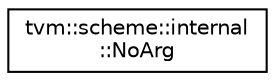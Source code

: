 digraph "Graphical Class Hierarchy"
{
  edge [fontname="Helvetica",fontsize="10",labelfontname="Helvetica",labelfontsize="10"];
  node [fontname="Helvetica",fontsize="10",shape=record];
  rankdir="LR";
  Node0 [label="tvm::scheme::internal\l::NoArg",height=0.2,width=0.4,color="black", fillcolor="white", style="filled",URL="$classtvm_1_1scheme_1_1internal_1_1NoArg.html"];
}
